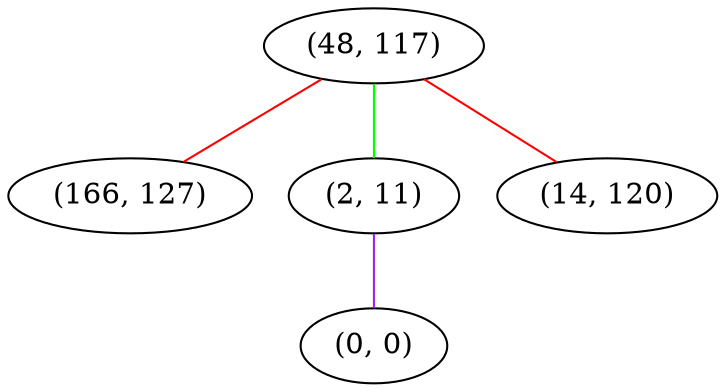 graph "" {
"(48, 117)";
"(166, 127)";
"(2, 11)";
"(14, 120)";
"(0, 0)";
"(48, 117)" -- "(166, 127)"  [color=red, key=0, weight=1];
"(48, 117)" -- "(2, 11)"  [color=green, key=0, weight=2];
"(48, 117)" -- "(14, 120)"  [color=red, key=0, weight=1];
"(2, 11)" -- "(0, 0)"  [color=purple, key=0, weight=4];
}

